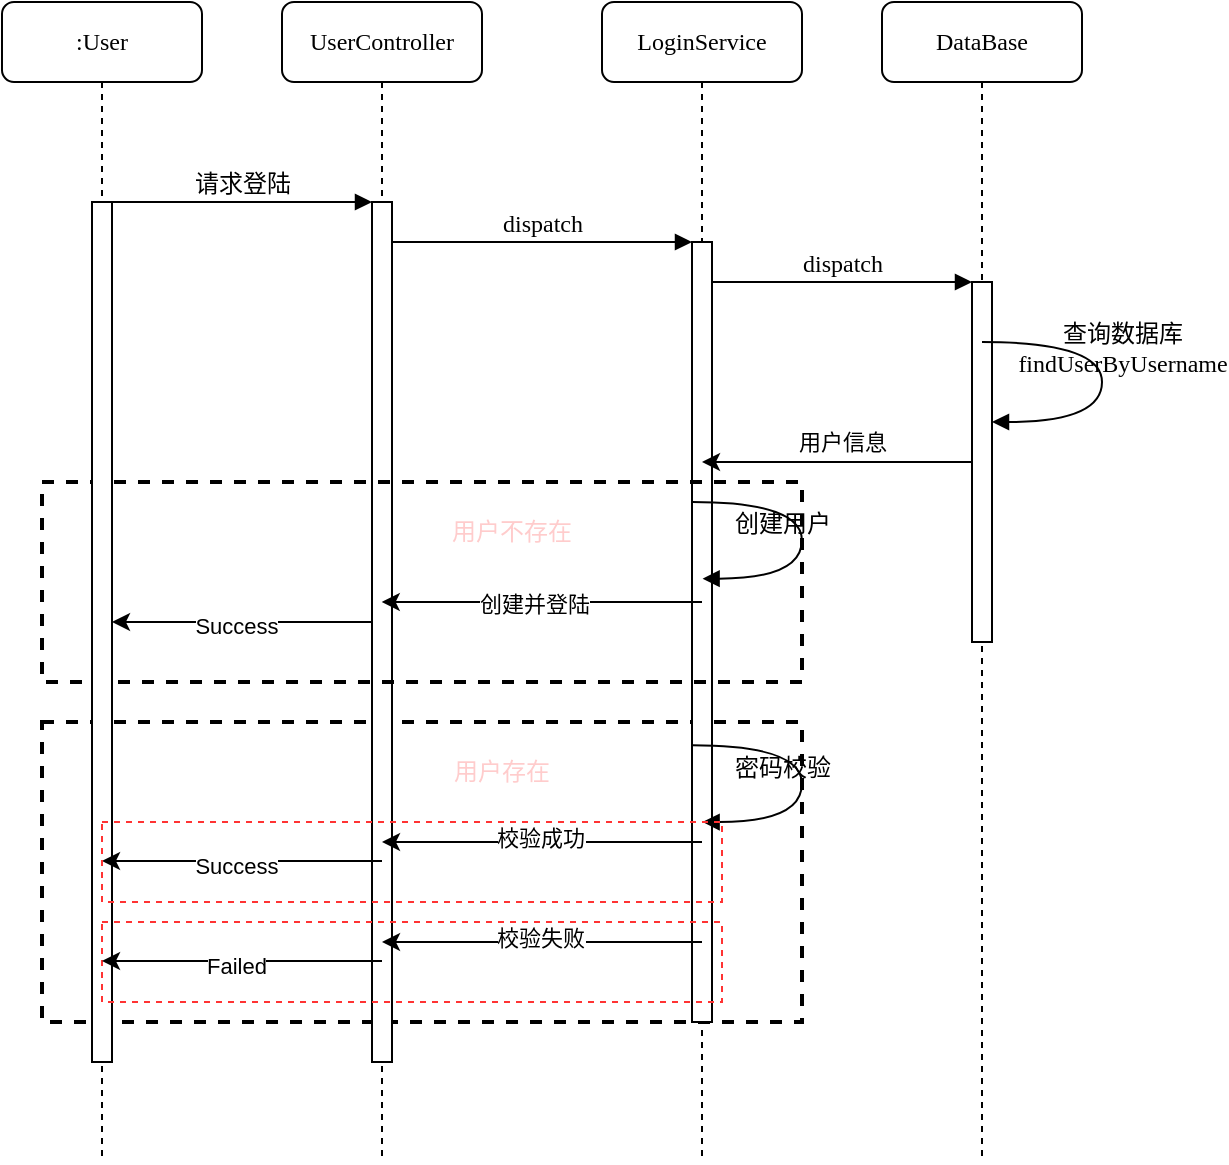 <mxfile version="21.1.1" type="device">
  <diagram name="Page-1" id="13e1069c-82ec-6db2-03f1-153e76fe0fe0">
    <mxGraphModel dx="1434" dy="796" grid="1" gridSize="10" guides="1" tooltips="1" connect="1" arrows="1" fold="1" page="1" pageScale="1" pageWidth="1100" pageHeight="850" background="none" math="0" shadow="0">
      <root>
        <mxCell id="0" />
        <mxCell id="1" parent="0" />
        <mxCell id="iT-MBnp7QAJ62DiZldzU-25" value="" style="group" parent="1" vertex="1" connectable="0">
          <mxGeometry x="310" y="70" width="540" height="580" as="geometry" />
        </mxCell>
        <mxCell id="iT-MBnp7QAJ62DiZldzU-5" value="" style="rounded=0;whiteSpace=wrap;html=1;fillColor=none;dashed=1;strokeWidth=2;" parent="iT-MBnp7QAJ62DiZldzU-25" vertex="1">
          <mxGeometry x="20" y="360" width="380" height="150" as="geometry" />
        </mxCell>
        <mxCell id="7baba1c4bc27f4b0-2" value="UserController" style="shape=umlLifeline;perimeter=lifelinePerimeter;whiteSpace=wrap;html=1;container=1;collapsible=0;recursiveResize=0;outlineConnect=0;rounded=1;shadow=0;comic=0;labelBackgroundColor=none;strokeWidth=1;fontFamily=Verdana;fontSize=12;align=center;" parent="iT-MBnp7QAJ62DiZldzU-25" vertex="1">
          <mxGeometry x="140" width="100" height="580" as="geometry" />
        </mxCell>
        <mxCell id="7baba1c4bc27f4b0-10" value="" style="html=1;points=[];perimeter=orthogonalPerimeter;rounded=0;shadow=0;comic=0;labelBackgroundColor=none;strokeWidth=1;fontFamily=Verdana;fontSize=12;align=center;" parent="7baba1c4bc27f4b0-2" vertex="1">
          <mxGeometry x="45" y="100" width="10" height="430" as="geometry" />
        </mxCell>
        <mxCell id="7baba1c4bc27f4b0-3" value="LoginService" style="shape=umlLifeline;perimeter=lifelinePerimeter;whiteSpace=wrap;html=1;container=1;collapsible=0;recursiveResize=0;outlineConnect=0;rounded=1;shadow=0;comic=0;labelBackgroundColor=none;strokeWidth=1;fontFamily=Verdana;fontSize=12;align=center;" parent="iT-MBnp7QAJ62DiZldzU-25" vertex="1">
          <mxGeometry x="300" width="100" height="580" as="geometry" />
        </mxCell>
        <mxCell id="7baba1c4bc27f4b0-13" value="" style="html=1;points=[];perimeter=orthogonalPerimeter;rounded=0;shadow=0;comic=0;labelBackgroundColor=none;strokeWidth=1;fontFamily=Verdana;fontSize=12;align=center;" parent="7baba1c4bc27f4b0-3" vertex="1">
          <mxGeometry x="45" y="120" width="10" height="390" as="geometry" />
        </mxCell>
        <mxCell id="7baba1c4bc27f4b0-4" value="DataBase" style="shape=umlLifeline;perimeter=lifelinePerimeter;whiteSpace=wrap;html=1;container=1;collapsible=0;recursiveResize=0;outlineConnect=0;rounded=1;shadow=0;comic=0;labelBackgroundColor=none;strokeWidth=1;fontFamily=Verdana;fontSize=12;align=center;" parent="iT-MBnp7QAJ62DiZldzU-25" vertex="1">
          <mxGeometry x="440" width="100" height="580" as="geometry" />
        </mxCell>
        <mxCell id="7baba1c4bc27f4b0-16" value="" style="html=1;points=[];perimeter=orthogonalPerimeter;rounded=0;shadow=0;comic=0;labelBackgroundColor=none;strokeWidth=1;fontFamily=Verdana;fontSize=12;align=center;" parent="7baba1c4bc27f4b0-4" vertex="1">
          <mxGeometry x="45" y="140" width="10" height="180" as="geometry" />
        </mxCell>
        <mxCell id="7baba1c4bc27f4b0-35" value="查询数据库&lt;br&gt;findUserByUsername" style="html=1;verticalAlign=bottom;endArrow=block;labelBackgroundColor=none;fontFamily=Verdana;fontSize=12;elbow=vertical;edgeStyle=orthogonalEdgeStyle;curved=1;" parent="7baba1c4bc27f4b0-4" target="7baba1c4bc27f4b0-16" edge="1">
          <mxGeometry x="0.032" y="10" relative="1" as="geometry">
            <mxPoint x="50" y="170" as="sourcePoint" />
            <mxPoint x="60" y="240.02" as="targetPoint" />
            <Array as="points">
              <mxPoint x="110" y="170" />
              <mxPoint x="110" y="210" />
            </Array>
            <mxPoint as="offset" />
          </mxGeometry>
        </mxCell>
        <mxCell id="7baba1c4bc27f4b0-8" value=":User" style="shape=umlLifeline;perimeter=lifelinePerimeter;whiteSpace=wrap;html=1;container=1;collapsible=0;recursiveResize=0;outlineConnect=0;rounded=1;shadow=0;comic=0;labelBackgroundColor=none;strokeWidth=1;fontFamily=Verdana;fontSize=12;align=center;" parent="iT-MBnp7QAJ62DiZldzU-25" vertex="1">
          <mxGeometry width="100" height="580" as="geometry" />
        </mxCell>
        <mxCell id="iT-MBnp7QAJ62DiZldzU-3" value="" style="rounded=0;whiteSpace=wrap;html=1;fillColor=none;dashed=1;strokeWidth=2;" parent="7baba1c4bc27f4b0-8" vertex="1">
          <mxGeometry x="20" y="240" width="380" height="100" as="geometry" />
        </mxCell>
        <mxCell id="7baba1c4bc27f4b0-9" value="" style="html=1;points=[];perimeter=orthogonalPerimeter;rounded=0;shadow=0;comic=0;labelBackgroundColor=none;strokeWidth=1;fontFamily=Verdana;fontSize=12;align=center;" parent="7baba1c4bc27f4b0-8" vertex="1">
          <mxGeometry x="45" y="100" width="10" height="430" as="geometry" />
        </mxCell>
        <mxCell id="7baba1c4bc27f4b0-39" value="创建用户" style="html=1;verticalAlign=bottom;endArrow=block;labelBackgroundColor=none;fontFamily=Verdana;fontSize=12;elbow=vertical;edgeStyle=orthogonalEdgeStyle;curved=1;entryX=1;entryY=0.286;entryPerimeter=0;exitX=1.038;exitY=0.345;exitPerimeter=0;" parent="7baba1c4bc27f4b0-8" edge="1">
          <mxGeometry x="0.047" y="-10" relative="1" as="geometry">
            <mxPoint x="345.303" y="250" as="sourcePoint" />
            <mxPoint x="350.303" y="288.333" as="targetPoint" />
            <Array as="points">
              <mxPoint x="399.97" y="250" />
              <mxPoint x="399.97" y="288" />
            </Array>
            <mxPoint as="offset" />
          </mxGeometry>
        </mxCell>
        <mxCell id="iT-MBnp7QAJ62DiZldzU-4" value="&lt;font color=&quot;#ffcccc&quot;&gt;用户不存在&lt;/font&gt;" style="text;html=1;strokeColor=none;fillColor=none;align=center;verticalAlign=middle;whiteSpace=wrap;rounded=0;" parent="7baba1c4bc27f4b0-8" vertex="1">
          <mxGeometry x="220" y="250" width="70" height="30" as="geometry" />
        </mxCell>
        <mxCell id="iT-MBnp7QAJ62DiZldzU-8" value="" style="endArrow=classic;html=1;rounded=0;entryX=0.447;entryY=0.6;entryDx=0;entryDy=0;entryPerimeter=0;" parent="7baba1c4bc27f4b0-8" target="iT-MBnp7QAJ62DiZldzU-3" edge="1">
          <mxGeometry width="50" height="50" relative="1" as="geometry">
            <mxPoint x="350" y="300" as="sourcePoint" />
            <mxPoint x="390" y="240" as="targetPoint" />
          </mxGeometry>
        </mxCell>
        <mxCell id="iT-MBnp7QAJ62DiZldzU-9" value="创建并登陆" style="edgeLabel;html=1;align=center;verticalAlign=middle;resizable=0;points=[];" parent="iT-MBnp7QAJ62DiZldzU-8" vertex="1" connectable="0">
          <mxGeometry x="0.049" y="1" relative="1" as="geometry">
            <mxPoint as="offset" />
          </mxGeometry>
        </mxCell>
        <mxCell id="iT-MBnp7QAJ62DiZldzU-10" value="" style="endArrow=classic;html=1;rounded=0;" parent="7baba1c4bc27f4b0-8" target="7baba1c4bc27f4b0-9" edge="1">
          <mxGeometry width="50" height="50" relative="1" as="geometry">
            <mxPoint x="185" y="310" as="sourcePoint" />
            <mxPoint x="235" y="260" as="targetPoint" />
          </mxGeometry>
        </mxCell>
        <mxCell id="iT-MBnp7QAJ62DiZldzU-11" value="Success" style="edgeLabel;html=1;align=center;verticalAlign=middle;resizable=0;points=[];" parent="iT-MBnp7QAJ62DiZldzU-10" vertex="1" connectable="0">
          <mxGeometry x="0.046" y="2" relative="1" as="geometry">
            <mxPoint as="offset" />
          </mxGeometry>
        </mxCell>
        <mxCell id="iT-MBnp7QAJ62DiZldzU-1" value="" style="edgeStyle=orthogonalEdgeStyle;rounded=0;orthogonalLoop=1;jettySize=auto;html=1;exitX=0;exitY=0.592;exitDx=0;exitDy=0;exitPerimeter=0;" parent="iT-MBnp7QAJ62DiZldzU-25" source="7baba1c4bc27f4b0-16" target="7baba1c4bc27f4b0-3" edge="1">
          <mxGeometry relative="1" as="geometry">
            <Array as="points">
              <mxPoint x="485" y="230" />
            </Array>
          </mxGeometry>
        </mxCell>
        <mxCell id="iT-MBnp7QAJ62DiZldzU-2" value="用户信息" style="edgeLabel;html=1;align=center;verticalAlign=middle;resizable=0;points=[];" parent="iT-MBnp7QAJ62DiZldzU-1" vertex="1" connectable="0">
          <mxGeometry x="0.018" y="-2" relative="1" as="geometry">
            <mxPoint x="-5" y="-8" as="offset" />
          </mxGeometry>
        </mxCell>
        <mxCell id="7baba1c4bc27f4b0-17" value="dispatch" style="html=1;verticalAlign=bottom;endArrow=block;labelBackgroundColor=none;fontFamily=Verdana;fontSize=12;edgeStyle=elbowEdgeStyle;elbow=vertical;" parent="iT-MBnp7QAJ62DiZldzU-25" source="7baba1c4bc27f4b0-13" target="7baba1c4bc27f4b0-16" edge="1">
          <mxGeometry relative="1" as="geometry">
            <mxPoint x="410" y="140" as="sourcePoint" />
            <Array as="points">
              <mxPoint x="360" y="140" />
            </Array>
          </mxGeometry>
        </mxCell>
        <mxCell id="7baba1c4bc27f4b0-11" value="请求登陆" style="html=1;verticalAlign=bottom;endArrow=block;entryX=0;entryY=0;labelBackgroundColor=none;fontFamily=Verdana;fontSize=12;edgeStyle=elbowEdgeStyle;elbow=vertical;" parent="iT-MBnp7QAJ62DiZldzU-25" source="7baba1c4bc27f4b0-9" target="7baba1c4bc27f4b0-10" edge="1">
          <mxGeometry relative="1" as="geometry">
            <mxPoint x="120" y="110" as="sourcePoint" />
          </mxGeometry>
        </mxCell>
        <mxCell id="7baba1c4bc27f4b0-14" value="dispatch" style="html=1;verticalAlign=bottom;endArrow=block;entryX=0;entryY=0;labelBackgroundColor=none;fontFamily=Verdana;fontSize=12;edgeStyle=elbowEdgeStyle;elbow=vertical;" parent="iT-MBnp7QAJ62DiZldzU-25" source="7baba1c4bc27f4b0-10" target="7baba1c4bc27f4b0-13" edge="1">
          <mxGeometry relative="1" as="geometry">
            <mxPoint x="270" y="120" as="sourcePoint" />
          </mxGeometry>
        </mxCell>
        <mxCell id="iT-MBnp7QAJ62DiZldzU-12" value="&lt;font color=&quot;#ffcccc&quot;&gt;用户存在&lt;/font&gt;" style="text;html=1;strokeColor=none;fillColor=none;align=center;verticalAlign=middle;whiteSpace=wrap;rounded=0;" parent="iT-MBnp7QAJ62DiZldzU-25" vertex="1">
          <mxGeometry x="220" y="370" width="60" height="30" as="geometry" />
        </mxCell>
        <mxCell id="iT-MBnp7QAJ62DiZldzU-13" value="密码校验" style="html=1;verticalAlign=bottom;endArrow=block;labelBackgroundColor=none;fontFamily=Verdana;fontSize=12;elbow=vertical;edgeStyle=orthogonalEdgeStyle;curved=1;entryX=1;entryY=0.286;entryPerimeter=0;exitX=1.038;exitY=0.345;exitPerimeter=0;" parent="iT-MBnp7QAJ62DiZldzU-25" edge="1">
          <mxGeometry x="0.047" y="-10" relative="1" as="geometry">
            <mxPoint x="345.303" y="371.67" as="sourcePoint" />
            <mxPoint x="350.303" y="410.003" as="targetPoint" />
            <Array as="points">
              <mxPoint x="399.97" y="371.67" />
              <mxPoint x="399.97" y="409.67" />
            </Array>
            <mxPoint as="offset" />
          </mxGeometry>
        </mxCell>
        <mxCell id="iT-MBnp7QAJ62DiZldzU-14" value="" style="endArrow=classic;html=1;rounded=0;" parent="iT-MBnp7QAJ62DiZldzU-25" edge="1">
          <mxGeometry width="50" height="50" relative="1" as="geometry">
            <mxPoint x="350" y="420" as="sourcePoint" />
            <mxPoint x="190" y="420" as="targetPoint" />
          </mxGeometry>
        </mxCell>
        <mxCell id="iT-MBnp7QAJ62DiZldzU-15" value="校验成功" style="edgeLabel;html=1;align=center;verticalAlign=middle;resizable=0;points=[];" parent="iT-MBnp7QAJ62DiZldzU-14" vertex="1" connectable="0">
          <mxGeometry x="0.013" y="-2" relative="1" as="geometry">
            <mxPoint as="offset" />
          </mxGeometry>
        </mxCell>
        <mxCell id="iT-MBnp7QAJ62DiZldzU-16" value="" style="endArrow=classic;html=1;rounded=0;" parent="iT-MBnp7QAJ62DiZldzU-25" edge="1">
          <mxGeometry width="50" height="50" relative="1" as="geometry">
            <mxPoint x="350" y="470" as="sourcePoint" />
            <mxPoint x="190" y="470" as="targetPoint" />
            <Array as="points">
              <mxPoint x="260" y="470" />
            </Array>
          </mxGeometry>
        </mxCell>
        <mxCell id="iT-MBnp7QAJ62DiZldzU-17" value="校验失败" style="edgeLabel;html=1;align=center;verticalAlign=middle;resizable=0;points=[];" parent="iT-MBnp7QAJ62DiZldzU-16" vertex="1" connectable="0">
          <mxGeometry x="0.013" y="-2" relative="1" as="geometry">
            <mxPoint as="offset" />
          </mxGeometry>
        </mxCell>
        <mxCell id="iT-MBnp7QAJ62DiZldzU-18" value="" style="endArrow=classic;html=1;rounded=0;" parent="iT-MBnp7QAJ62DiZldzU-25" edge="1">
          <mxGeometry width="50" height="50" relative="1" as="geometry">
            <mxPoint x="190" y="429.5" as="sourcePoint" />
            <mxPoint x="50" y="429.5" as="targetPoint" />
          </mxGeometry>
        </mxCell>
        <mxCell id="iT-MBnp7QAJ62DiZldzU-19" value="Success" style="edgeLabel;html=1;align=center;verticalAlign=middle;resizable=0;points=[];" parent="iT-MBnp7QAJ62DiZldzU-18" vertex="1" connectable="0">
          <mxGeometry x="0.046" y="2" relative="1" as="geometry">
            <mxPoint as="offset" />
          </mxGeometry>
        </mxCell>
        <mxCell id="iT-MBnp7QAJ62DiZldzU-21" value="" style="rounded=0;whiteSpace=wrap;html=1;fillColor=none;dashed=1;strokeColor=#FF3333;" parent="iT-MBnp7QAJ62DiZldzU-25" vertex="1">
          <mxGeometry x="50" y="460" width="310" height="40" as="geometry" />
        </mxCell>
        <mxCell id="iT-MBnp7QAJ62DiZldzU-22" value="" style="endArrow=classic;html=1;rounded=0;" parent="iT-MBnp7QAJ62DiZldzU-25" edge="1">
          <mxGeometry width="50" height="50" relative="1" as="geometry">
            <mxPoint x="190" y="479.5" as="sourcePoint" />
            <mxPoint x="50" y="479.5" as="targetPoint" />
          </mxGeometry>
        </mxCell>
        <mxCell id="iT-MBnp7QAJ62DiZldzU-23" value="Failed" style="edgeLabel;html=1;align=center;verticalAlign=middle;resizable=0;points=[];" parent="iT-MBnp7QAJ62DiZldzU-22" vertex="1" connectable="0">
          <mxGeometry x="0.046" y="2" relative="1" as="geometry">
            <mxPoint as="offset" />
          </mxGeometry>
        </mxCell>
        <mxCell id="iT-MBnp7QAJ62DiZldzU-20" value="" style="rounded=0;whiteSpace=wrap;html=1;fillColor=none;dashed=1;strokeColor=#FF3333;" parent="iT-MBnp7QAJ62DiZldzU-25" vertex="1">
          <mxGeometry x="50" y="410" width="310" height="40" as="geometry" />
        </mxCell>
      </root>
    </mxGraphModel>
  </diagram>
</mxfile>
